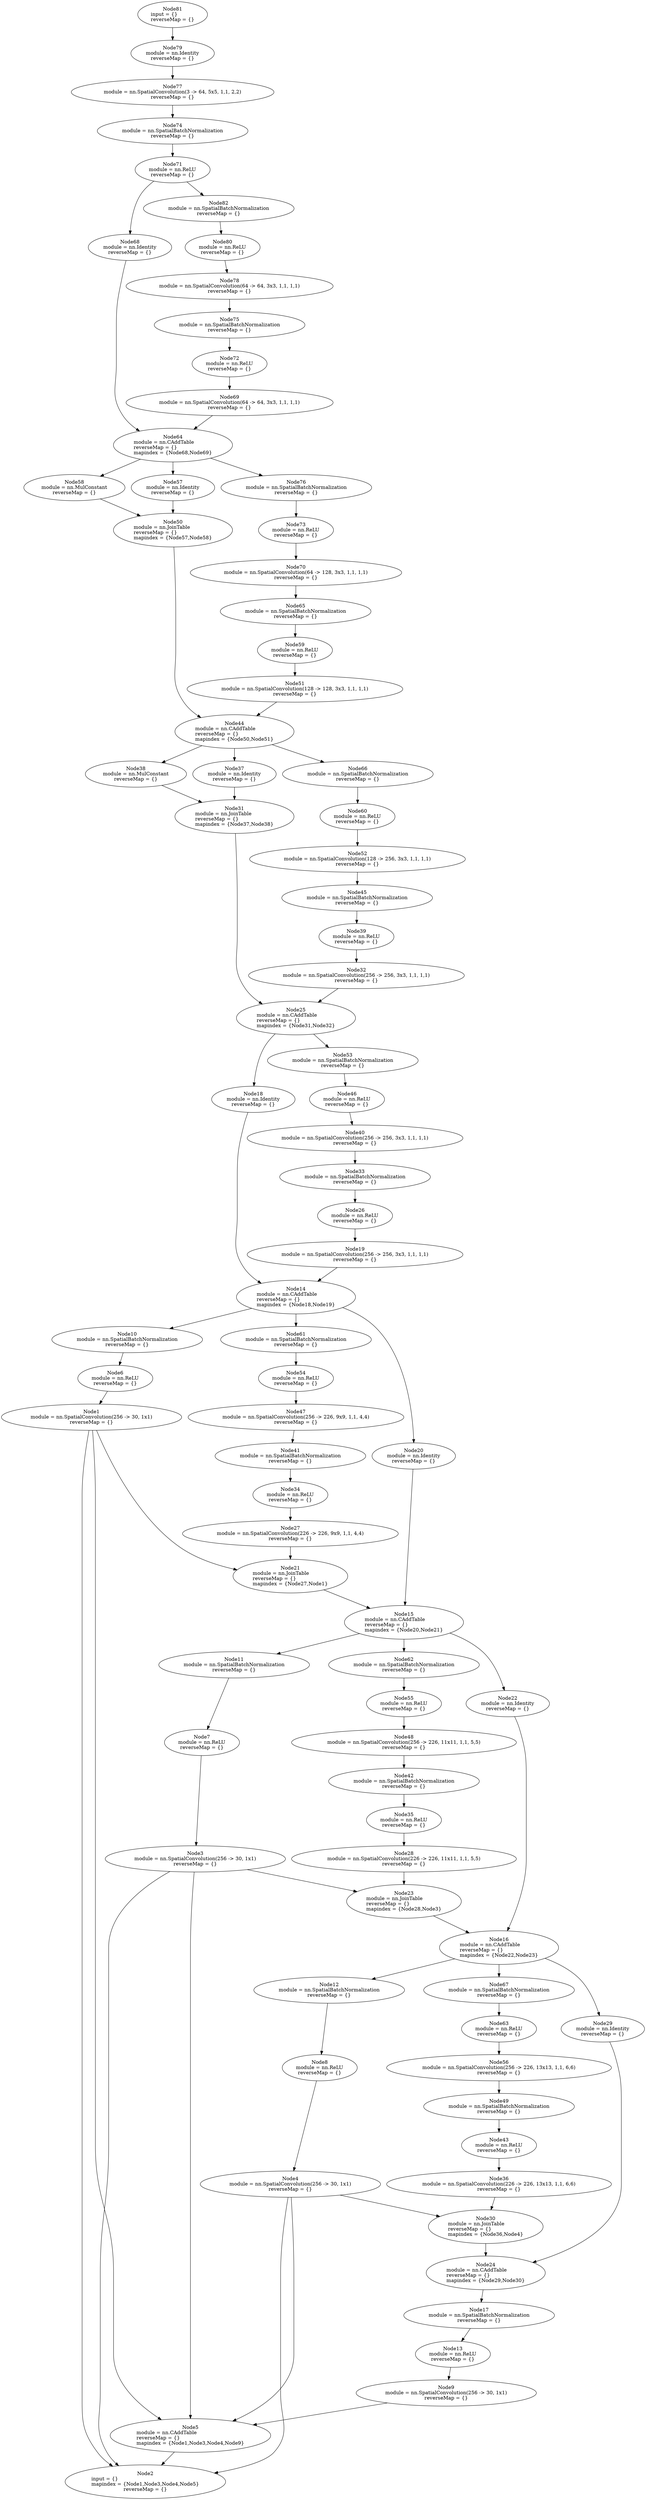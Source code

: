 digraph G {
	graph [bb="0,0,1464,7188"];
	node [label="\N",
		shape=oval
	];
	n1	 [height=1.041,
		label="Node1\nmodule = nn.SpatialConvolution(256 -> 30, 1x1)\lreverseMap = {}",
		pos="202,3110",
		tooltip="[./models/sposenet.lua]:100_",
		width=5.6242];
	n2	 [height=1.3356,
		label="Node2\ninput = {}\lmapindex = {Node1,Node3,Node4,Node5}\lreverseMap = {}",
		pos="908,48",
		tooltip="[[C]]:-1_",
		width=5.0043];
	n1 -> n2	 [pos="e,750.24,71.384 196.91,3072.2 191.28,3028.2 183,2952.4 183,2887 183,2887 183,2887 183,301 183,183.68 525.99,108.53 740.14,73.044"];
	n5	 [height=1.3356,
		label="Node5\nmodule = nn.CAddTable\lreverseMap = {}\lmapindex = {Node1,Node3,Node4,Node9}",
		pos="804,180",
		tooltip="[./models/sposenet.lua]:139_",
		width=5.0043];
	n1 -> n5	 [pos="e,639.38,199.77 207.09,3072.2 212.72,3028.2 221,2952.4 221,2887 221,2887 221,2887 221,413 221,303.93 316.93,309.63 416,264 482.49,\
233.38 560.65,213.87 629.32,201.54"];
	n21	 [height=1.3356,
		label="Node21\nmodule = nn.JoinTable\lreverseMap = {}\lmapindex = {Node27,Node1}",
		pos="655,2652",
		tooltip="[./models/sposenet.lua]:103_",
		width=3.5652];
	n1 -> n21	 [pos="e,538.26,2672 219.79,3072.4 263.41,2983.2 374.21,2760.1 403,2736 438.53,2706.2 485.07,2687 528.48,2674.7"];
	n3	 [height=1.041,
		label="Node3\nmodule = nn.SpatialConvolution(256 -> 30, 1x1)\lreverseMap = {}",
		pos="1262,1838",
		tooltip="[./models/sposenet.lua]:100_",
		width=5.6242];
	n3 -> n2	 [pos="e,1040.8,80.571 1266.5,1800.3 1272.1,1751.3 1281,1661.8 1281,1585 1281,1585 1281,1585 1281,301 1281,185.14 1155.9,118.96 1050.6,\
83.776"];
	n3 -> n5	 [pos="e,966.84,200.75 1257.5,1800.3 1251.9,1751.3 1243,1661.8 1243,1585 1243,1585 1243,1585 1243,413 1243,286.89 1099.6,229.15 976.78,\
202.82"];
	n23	 [height=1.3356,
		label="Node23\nmodule = nn.JoinTable\lreverseMap = {}\lmapindex = {Node28,Node3}",
		pos="789,1716",
		tooltip="[./models/sposenet.lua]:103_",
		width=3.5652];
	n3 -> n23	 [pos="e,894.1,1743.7 1145.1,1807.3 1071.5,1788.7 976.99,1764.7 903.82,1746.1"];
	n4	 [height=1.041,
		label="Node4\nmodule = nn.SpatialConvolution(256 -> 30, 1x1)\lreverseMap = {}",
		pos="1012,902",
		tooltip="[./models/sposenet.lua]:100_",
		width=5.6242];
	n4 -> n2	 [pos="e,965.2,93.96 1012,864.27 1012,815.21 1012,725.56 1012,649 1012,649 1012,649 1012,301 1012,225.42 1026.2,199.91 993,132 987.69,121.14 \
980.36,110.91 972.21,101.58"];
	n4 -> n5	 [pos="e,858.47,226.06 999.78,864.32 984.7,815.68 961,726.89 961,649 961,649 961,649 961,413 961,341.82 909.69,276.2 865.73,233.05"];
	n30	 [height=1.3356,
		label="Node30\nmodule = nn.JoinTable\lreverseMap = {}\lmapindex = {Node36,Node4}",
		pos="590,780",
		tooltip="[./models/sposenet.lua]:103_",
		width=3.5652];
	n4 -> n30	 [pos="e,690.96,809.71 903.87,870.25 841.63,852.55 763.58,830.36 700.89,812.53"];
	n5 -> n2	 [pos="e,870.81,95.488 840.96,132.8 848.53,123.34 856.57,113.29 864.35,103.56"];
	n6	 [height=1.041,
		label="Node6\nmodule = nn.ReLU\lreverseMap = {}",
		pos="229,3222",
		tooltip="[./models/sposenet.lua]:99_",
		width=2.4261];
	n6 -> n1	 [pos="e,211,3147.7 220.08,3184.7 217.94,3175.9 215.62,3166.5 213.38,3157.4"];
	n7	 [height=1.041,
		label="Node7\nmodule = nn.ReLU\lreverseMap = {}",
		pos="1204,2174",
		tooltip="[./models/sposenet.lua]:99_",
		width=2.4261];
	n7 -> n3	 [pos="e,1255.6,1875.6 1210.3,2136.6 1220.9,2075.6 1242.3,1952.7 1253.9,1885.5"];
	n8	 [height=1.041,
		label="Node8\nmodule = nn.ReLU\lreverseMap = {}",
		pos="949,1238",
		tooltip="[./models/sposenet.lua]:99_",
		width=2.4261];
	n8 -> n4	 [pos="e,1005.1,939.59 955.86,1200.6 967.37,1139.6 990.56,1016.7 1003.2,949.48"];
	n9	 [height=1.041,
		label="Node9\nmodule = nn.SpatialConvolution(256 -> 30, 1x1)\lreverseMap = {}",
		pos="628,302",
		tooltip="[./models/sposenet.lua]:137_",
		width=5.6242];
	n9 -> n5	 [pos="e,739.4,225.04 679.85,265.65 695.89,254.71 713.86,242.46 731.04,230.74"];
	n10	 [height=1.041,
		label="Node10\nmodule = nn.SpatialBatchNormalization\lreverseMap = {}",
		pos="256,3334",
		tooltip="[./models/sposenet.lua]:98_",
		width=4.6805];
	n10 -> n6	 [pos="e,237.95,3259.5 247.01,3296.4 244.89,3287.7 242.61,3278.4 240.4,3269.4"];
	n11	 [height=1.041,
		label="Node11\nmodule = nn.SpatialBatchNormalization\lreverseMap = {}",
		pos="1145,2398",
		tooltip="[./models/sposenet.lua]:98_",
		width=4.6805];
	n11 -> n7	 [pos="e,1194.3,2211.3 1154.7,2360.3 1164.9,2322.2 1180.8,2262.5 1191.7,2221.2"];
	n12	 [height=1.041,
		label="Node12\nmodule = nn.SpatialBatchNormalization\lreverseMap = {}",
		pos="907,1462",
		tooltip="[./models/sposenet.lua]:98_",
		width=4.6805];
	n12 -> n8	 [pos="e,942.05,1275.7 913.94,1424.3 921.11,1386.4 932.34,1327.1 940.15,1285.8"];
	n13	 [height=1.041,
		label="Node13\nmodule = nn.ReLU\lreverseMap = {}",
		pos="603,414",
		tooltip="[./models/sposenet.lua]:136_",
		width=2.4261];
	n13 -> n9	 [pos="e,619.67,339.66 611.26,376.68 613.22,368.04 615.34,358.7 617.39,349.67"];
	n14	 [height=1.3356,
		label="Node14\nmodule = nn.CAddTable\lreverseMap = {}\lmapindex = {Node18,Node19}",
		pos="665,3456",
		tooltip="[./models/sposenet.lua]:83_",
		width=3.7034];
	n14 -> n10	 [pos="e,355.79,3364.3 562.85,3425 502.77,3407.4 426.81,3385.1 365.5,3367.1"];
	n20	 [height=1.041,
		label="Node20\nmodule = nn.Identity\lreverseMap = {}",
		pos="936,2998",
		tooltip="[./models/sposenet.lua]:106_",
		width=2.6117];
	n14 -> n20	 [pos="e,937.25,3035.6 766.18,3424.4 793.83,3411.9 821.73,3394.8 842,3372 924.65,3278.8 936.77,3123.5 937.25,3046"];
	n61	 [height=1.041,
		label="Node61\nmodule = nn.SpatialBatchNormalization\lreverseMap = {}",
		pos="665,3334",
		tooltip="[./models/sposenet.lua]:90_",
		width=4.6805];
	n14 -> n61	 [pos="e,665,3371.7 665,3407.6 665,3399.1 665,3390.3 665,3381.8"];
	n15	 [height=1.3356,
		label="Node15\nmodule = nn.CAddTable\lreverseMap = {}\lmapindex = {Node20,Node21}",
		pos="789,2520",
		tooltip="[./models/sposenet.lua]:109_",
		width=3.7034];
	n15 -> n11	 [pos="e,1054.1,2429.6 885.34,2486.5 934.67,2469.9 994.68,2449.7 1044.6,2432.8"];
	n22	 [height=1.041,
		label="Node22\nmodule = nn.Identity\lreverseMap = {}",
		pos="530,2286",
		tooltip="[./models/sposenet.lua]:106_",
		width=2.6117];
	n15 -> n22	 [pos="e,542.23,2323.4 691.58,2486.9 663.27,2474.3 633.85,2457.5 611,2436 580.77,2407.6 559.28,2365.3 546.06,2333"];
	n62	 [height=1.041,
		label="Node62\nmodule = nn.SpatialBatchNormalization\lreverseMap = {}",
		pos="789,2398",
		tooltip="[./models/sposenet.lua]:90_",
		width=4.6805];
	n15 -> n62	 [pos="e,789,2435.7 789,2471.6 789,2463.1 789,2454.3 789,2445.8"];
	n16	 [height=1.3356,
		label="Node16\nmodule = nn.CAddTable\lreverseMap = {}\lmapindex = {Node22,Node23}",
		pos="543,1584",
		tooltip="[./models/sposenet.lua]:109_",
		width=3.7034];
	n16 -> n12	 [pos="e,814.59,1493.5 640.07,1551 691.02,1534.2 753.42,1513.6 805.08,1496.6"];
	n29	 [height=1.041,
		label="Node29\nmodule = nn.Identity\lreverseMap = {}",
		pos="343,1350",
		tooltip="[./models/sposenet.lua]:106_",
		width=2.6117];
	n16 -> n29	 [pos="e,339.23,1387.7 437.74,1554.2 410.18,1541.8 383.14,1524.3 365,1500 343.38,1471 338.7,1429.8 338.97,1398.1"];
	n67	 [height=1.041,
		label="Node67\nmodule = nn.SpatialBatchNormalization\lreverseMap = {}",
		pos="543,1462",
		tooltip="[./models/sposenet.lua]:90_",
		width=4.6805];
	n16 -> n67	 [pos="e,543,1499.7 543,1535.6 543,1527.1 543,1518.3 543,1509.8"];
	n17	 [height=1.041,
		label="Node17\nmodule = nn.SpatialBatchNormalization\lreverseMap = {}",
		pos="597,526",
		tooltip="[./models/sposenet.lua]:135_",
		width=4.6805];
	n17 -> n13	 [pos="e,601.01,451.47 599,488.37 599.46,479.84 599.97,470.63 600.45,461.73"];
	n18	 [height=1.041,
		label="Node18\nmodule = nn.Identity\lreverseMap = {}",
		pos="548,4026",
		tooltip="[./models/sposenet.lua]:80_",
		width=2.6117];
	n18 -> n14	 [pos="e,590.91,3496.2 543.22,3988.5 537.89,3944.6 530,3868.5 530,3803 530,3803 530,3803 530,3689 530,3622.2 514.78,3597.3 549,3540 557.52,\
3525.7 569.53,3513.3 582.63,3502.6"];
	n19	 [height=1.041,
		label="Node19\nmodule = nn.SpatialConvolution(256 -> 256, 3x3, 1,1, 1,1)\lreverseMap = {}",
		pos="801,3578",
		tooltip="[./models/sposenet.lua]:77_",
		width=6.7297];
	n19 -> n14	 [pos="e,714.91,3501 760.2,3541 748.4,3530.6 735.3,3519 722.69,3507.9"];
	n20 -> n15	 [pos="e,820.79,2566.9 936.16,2960.2 935.4,2908.8 930.42,2813.2 906,2736 887.63,2677.9 853.16,2617.5 826.38,2575.6"];
	n21 -> n15	 [pos="e,743.22,2565.4 700.37,2607 711.81,2595.9 724.2,2583.9 735.98,2572.4"];
	n22 -> n16	 [pos="e,532.8,1632.1 524.43,2248.6 518.21,2204.7 509,2128.6 509,2063 509,2063 509,2063 509,1837 509,1769.5 521.11,1692.8 530.88,1641.9"];
	n23 -> n16	 [pos="e,617.14,1624.2 715.86,1676.3 687.62,1661.4 655.16,1644.3 626.05,1628.9"];
	n24	 [height=1.3356,
		label="Node24\nmodule = nn.CAddTable\lreverseMap = {}\lmapindex = {Node29,Node30}",
		pos="590,648",
		tooltip="[./models/sposenet.lua]:109_",
		width=3.7034];
	n24 -> n17	 [pos="e,594.87,563.56 592.75,599.92 593.25,591.33 593.77,582.37 594.27,573.79"];
	n25	 [height=1.3356,
		label="Node25\nmodule = nn.CAddTable\lreverseMap = {}\lmapindex = {Node31,Node32}",
		pos="647,4260",
		tooltip="[./models/sposenet.lua]:83_",
		width=3.7034];
	n25 -> n18	 [pos="e,547.09,4063.7 596.39,4215 585.77,4203.4 575.76,4190.1 569,4176 553.74,4144.2 548.74,4104.5 547.42,4074"];
	n53	 [height=1.041,
		label="Node53\nmodule = nn.SpatialBatchNormalization\lreverseMap = {}",
		pos="747,4138",
		tooltip="[./models/sposenet.lua]:72_",
		width=4.6805];
	n25 -> n53	 [pos="e,716.93,4175.1 684.81,4213.6 693.19,4203.6 702.05,4192.9 710.38,4182.9"];
	n26	 [height=1.041,
		label="Node26\nmodule = nn.ReLU\lreverseMap = {}",
		pos="801,3690",
		tooltip="[./models/sposenet.lua]:76_",
		width=2.4261];
	n26 -> n19	 [pos="e,801,3615.8 801,3652.4 801,3643.9 801,3634.8 801,3626"];
	n27	 [height=1.041,
		label="Node27\nmodule = nn.SpatialConvolution(226 -> 226, 9x9, 1,1, 4,4)\lreverseMap = {}",
		pos="655,2774",
		tooltip="[./models/sposenet.lua]:95_",
		width=6.7297];
	n27 -> n21	 [pos="e,655,2700.5 655,2736.3 655,2728.2 655,2719.4 655,2710.7"];
	n28	 [height=1.041,
		label="Node28\nmodule = nn.SpatialConvolution(226 -> 226, 11x11, 1,1, 5,5)\lreverseMap = {}",
		pos="789,1838",
		tooltip="[./models/sposenet.lua]:95_",
		width=6.9824];
	n28 -> n23	 [pos="e,789,1764.5 789,1800.3 789,1792.2 789,1783.4 789,1774.7"];
	n29 -> n24	 [pos="e,487.99,678.98 307.36,1315 297.31,1303.6 287.38,1290.1 281,1276 253.38,1215 259,1193.9 259,1127 259,1127 259,1127 259,901 259,788.12 \
382.38,719.14 478.48,682.53"];
	n30 -> n24	 [pos="e,590,696.48 590,731.7 590,723.54 590,714.99 590,706.6"];
	n31	 [height=1.3356,
		label="Node31\nmodule = nn.JoinTable\lreverseMap = {}\lmapindex = {Node37,Node38}",
		pos="510,4840",
		tooltip="[./models/sposenet.lua]:80_",
		width=3.7034];
	n31 -> n25	 [pos="e,572.91,4300.2 510.64,4791.9 511.23,4745 512,4671 512,4607 512,4607 512,4607 512,4493 512,4426.2 496.78,4401.3 531,4344 539.52,\
4329.7 551.53,4317.3 564.63,4306.6"];
	n32	 [height=1.041,
		label="Node32\nmodule = nn.SpatialConvolution(256 -> 256, 3x3, 1,1, 1,1)\lreverseMap = {}",
		pos="783,4382",
		tooltip="[./models/sposenet.lua]:77_",
		width=6.7297];
	n32 -> n25	 [pos="e,696.91,4305 742.2,4345 730.4,4334.6 717.3,4323 704.69,4311.9"];
	n33	 [height=1.041,
		label="Node33\nmodule = nn.SpatialBatchNormalization\lreverseMap = {}",
		pos="801,3802",
		tooltip="[./models/sposenet.lua]:75_",
		width=4.6805];
	n33 -> n26	 [pos="e,801,3727.8 801,3764.4 801,3755.9 801,3746.8 801,3738"];
	n34	 [height=1.041,
		label="Node34\nmodule = nn.ReLU\lreverseMap = {}",
		pos="655,2886",
		tooltip="[./models/sposenet.lua]:94_",
		width=2.4261];
	n34 -> n27	 [pos="e,655,2811.8 655,2848.4 655,2839.9 655,2830.8 655,2822"];
	n35	 [height=1.041,
		label="Node35\nmodule = nn.ReLU\lreverseMap = {}",
		pos="789,1950",
		tooltip="[./models/sposenet.lua]:94_",
		width=2.4261];
	n35 -> n28	 [pos="e,789,1875.8 789,1912.4 789,1903.9 789,1894.8 789,1886"];
	n36	 [height=1.041,
		label="Node36\nmodule = nn.SpatialConvolution(226 -> 226, 13x13, 1,1, 6,6)\lreverseMap = {}",
		pos="539,902",
		tooltip="[./models/sposenet.lua]:95_",
		width=6.9824];
	n36 -> n30	 [pos="e,570.18,827.63 554.58,864.34 558.27,855.66 562.29,846.2 566.25,836.88"];
	n37	 [height=1.041,
		label="Node37\nmodule = nn.Identity\lreverseMap = {}",
		pos="510,4962",
		tooltip="[./models/sposenet.lua]:61_",
		width=2.6117];
	n37 -> n31	 [pos="e,510,4888.5 510,4924.3 510,4916.2 510,4907.4 510,4898.7"];
	n38	 [height=1.041,
		label="Node38\nmodule = nn.MulConstant\lreverseMap = {}",
		pos="283,4962",
		tooltip="[./models/sposenet.lua]:62_",
		width=3.1743];
	n38 -> n31	 [pos="e,435.79,4880.2 342.05,4929.8 367.89,4916.1 398.67,4899.9 426.77,4885"];
	n39	 [height=1.041,
		label="Node39\nmodule = nn.ReLU\lreverseMap = {}",
		pos="783,4494",
		tooltip="[./models/sposenet.lua]:76_",
		width=2.4261];
	n39 -> n32	 [pos="e,783,4419.8 783,4456.4 783,4447.9 783,4438.8 783,4430"];
	n40	 [height=1.041,
		label="Node40\nmodule = nn.SpatialConvolution(256 -> 256, 3x3, 1,1, 1,1)\lreverseMap = {}",
		pos="801,3914",
		tooltip="[./models/sposenet.lua]:74_",
		width=6.7297];
	n40 -> n33	 [pos="e,801,3839.8 801,3876.4 801,3867.9 801,3858.8 801,3850"];
	n41	 [height=1.041,
		label="Node41\nmodule = nn.SpatialBatchNormalization\lreverseMap = {}",
		pos="655,2998",
		tooltip="[./models/sposenet.lua]:93_",
		width=4.6805];
	n41 -> n34	 [pos="e,655,2923.8 655,2960.4 655,2951.9 655,2942.8 655,2934"];
	n42	 [height=1.041,
		label="Node42\nmodule = nn.SpatialBatchNormalization\lreverseMap = {}",
		pos="789,2062",
		tooltip="[./models/sposenet.lua]:93_",
		width=4.6805];
	n42 -> n35	 [pos="e,789,1987.8 789,2024.4 789,2015.9 789,2006.8 789,1998"];
	n43	 [height=1.041,
		label="Node43\nmodule = nn.ReLU\lreverseMap = {}",
		pos="539,1014",
		tooltip="[./models/sposenet.lua]:94_",
		width=2.4261];
	n43 -> n36	 [pos="e,539,939.84 539,976.37 539,967.93 539,958.83 539,950.01"];
	n44	 [height=1.3356,
		label="Node44\nmodule = nn.CAddTable\lreverseMap = {}\lmapindex = {Node50,Node51}",
		pos="510,5084",
		tooltip="[./models/sposenet.lua]:83_",
		width=3.7034];
	n44 -> n37	 [pos="e,510,4999.7 510,5035.6 510,5027.1 510,5018.3 510,5009.8"];
	n44 -> n38	 [pos="e,342.19,4994.3 435.99,5043.9 408.67,5029.4 377.87,5013.1 351.1,4999"];
	n66	 [height=1.041,
		label="Node66\nmodule = nn.SpatialBatchNormalization\lreverseMap = {}",
		pos="791,4962",
		tooltip="[./models/sposenet.lua]:72_",
		width=4.6805];
	n44 -> n66	 [pos="e,714.61,4995.6 594.69,5046.8 629.7,5031.9 670.23,5014.6 705.34,4999.6"];
	n45	 [height=1.041,
		label="Node45\nmodule = nn.SpatialBatchNormalization\lreverseMap = {}",
		pos="784,4606",
		tooltip="[./models/sposenet.lua]:75_",
		width=4.6805];
	n45 -> n39	 [pos="e,783.33,4531.8 783.67,4568.4 783.59,4559.9 783.51,4550.8 783.43,4542"];
	n46	 [height=1.041,
		label="Node46\nmodule = nn.ReLU\lreverseMap = {}",
		pos="783,4026",
		tooltip="[./models/sposenet.lua]:73_",
		width=2.4261];
	n46 -> n40	 [pos="e,795.03,3951.5 788.99,3988.4 790.41,3979.7 791.93,3970.4 793.4,3961.4"];
	n47	 [height=1.041,
		label="Node47\nmodule = nn.SpatialConvolution(256 -> 226, 9x9, 1,1, 4,4)\lreverseMap = {}",
		pos="665,3110",
		tooltip="[./models/sposenet.lua]:92_",
		width=6.7297];
	n47 -> n41	 [pos="e,658.35,3035.8 661.67,3072.4 660.9,3063.9 660.08,3054.8 659.27,3046"];
	n48	 [height=1.041,
		label="Node48\nmodule = nn.SpatialConvolution(256 -> 226, 11x11, 1,1, 5,5)\lreverseMap = {}",
		pos="789,2174",
		tooltip="[./models/sposenet.lua]:92_",
		width=6.9824];
	n48 -> n42	 [pos="e,789,2099.8 789,2136.4 789,2127.9 789,2118.8 789,2110"];
	n49	 [height=1.041,
		label="Node49\nmodule = nn.SpatialBatchNormalization\lreverseMap = {}",
		pos="540,1126",
		tooltip="[./models/sposenet.lua]:93_",
		width=4.6805];
	n49 -> n43	 [pos="e,539.33,1051.8 539.67,1088.4 539.59,1079.9 539.51,1070.8 539.43,1062"];
	n50	 [height=1.3356,
		label="Node50\nmodule = nn.JoinTable\lreverseMap = {}\lmapindex = {Node57,Node58}",
		pos="373,5664",
		tooltip="[./models/sposenet.lua]:80_",
		width=3.7034];
	n50 -> n44	 [pos="e,435.91,5124.2 373.64,5615.9 374.23,5569 375,5495 375,5431 375,5431 375,5431 375,5317 375,5250.2 359.78,5225.3 394,5168 402.52,\
5153.7 414.53,5141.3 427.63,5130.6"];
	n51	 [height=1.041,
		label="Node51\nmodule = nn.SpatialConvolution(128 -> 128, 3x3, 1,1, 1,1)\lreverseMap = {}",
		pos="646,5206",
		tooltip="[./models/sposenet.lua]:77_",
		width=6.7297];
	n51 -> n44	 [pos="e,559.91,5129 605.2,5169 593.4,5158.6 580.3,5147 567.69,5135.9"];
	n52	 [height=1.041,
		label="Node52\nmodule = nn.SpatialConvolution(128 -> 256, 3x3, 1,1, 1,1)\lreverseMap = {}",
		pos="785,4718",
		tooltip="[./models/sposenet.lua]:74_",
		width=6.7297];
	n52 -> n45	 [pos="e,784.33,4643.8 784.67,4680.4 784.59,4671.9 784.51,4662.8 784.43,4654"];
	n53 -> n46	 [pos="e,771.06,4063.5 758.99,4100.4 761.84,4091.7 764.92,4082.2 767.9,4073.1"];
	n54	 [height=1.041,
		label="Node54\nmodule = nn.ReLU\lreverseMap = {}",
		pos="665,3222",
		tooltip="[./models/sposenet.lua]:91_",
		width=2.4261];
	n54 -> n47	 [pos="e,665,3147.8 665,3184.4 665,3175.9 665,3166.8 665,3158"];
	n55	 [height=1.041,
		label="Node55\nmodule = nn.ReLU\lreverseMap = {}",
		pos="789,2286",
		tooltip="[./models/sposenet.lua]:91_",
		width=2.4261];
	n55 -> n48	 [pos="e,789,2211.8 789,2248.4 789,2239.9 789,2230.8 789,2222"];
	n56	 [height=1.041,
		label="Node56\nmodule = nn.SpatialConvolution(256 -> 226, 13x13, 1,1, 6,6)\lreverseMap = {}",
		pos="542,1238",
		tooltip="[./models/sposenet.lua]:92_",
		width=6.9824];
	n56 -> n49	 [pos="e,540.67,1163.8 541.33,1200.4 541.18,1191.9 541.02,1182.8 540.85,1174"];
	n57	 [height=1.041,
		label="Node57\nmodule = nn.Identity\lreverseMap = {}",
		pos="373,5786",
		tooltip="[./models/sposenet.lua]:61_",
		width=2.6117];
	n57 -> n50	 [pos="e,373,5712.5 373,5748.3 373,5740.2 373,5731.4 373,5722.7"];
	n58	 [height=1.041,
		label="Node58\nmodule = nn.MulConstant\lreverseMap = {}",
		pos="146,5786",
		tooltip="[./models/sposenet.lua]:62_",
		width=3.1743];
	n58 -> n50	 [pos="e,298.79,5704.2 205.05,5753.8 230.89,5740.1 261.67,5723.9 289.77,5709"];
	n59	 [height=1.041,
		label="Node59\nmodule = nn.ReLU\lreverseMap = {}",
		pos="646,5318",
		tooltip="[./models/sposenet.lua]:76_",
		width=2.4261];
	n59 -> n51	 [pos="e,646,5243.8 646,5280.4 646,5271.9 646,5262.8 646,5254"];
	n60	 [height=1.041,
		label="Node60\nmodule = nn.ReLU\lreverseMap = {}",
		pos="790,4840",
		tooltip="[./models/sposenet.lua]:73_",
		width=2.4261];
	n60 -> n52	 [pos="e,786.54,4755.8 788.47,4802.3 788,4790.9 787.47,4778.2 786.97,4766.2"];
	n61 -> n54	 [pos="e,665,3259.8 665,3296.4 665,3287.9 665,3278.8 665,3270"];
	n62 -> n55	 [pos="e,789,2323.8 789,2360.4 789,2351.9 789,2342.8 789,2334"];
	n63	 [height=1.041,
		label="Node63\nmodule = nn.ReLU\lreverseMap = {}",
		pos="543,1350",
		tooltip="[./models/sposenet.lua]:91_",
		width=2.4261];
	n63 -> n56	 [pos="e,542.33,1275.8 542.67,1312.4 542.59,1303.9 542.51,1294.8 542.43,1286"];
	n64	 [height=1.3356,
		label="Node64\nmodule = nn.CAddTable\lreverseMap = {}\lmapindex = {Node68,Node69}",
		pos="373,5908",
		tooltip="[./models/sposenet.lua]:83_",
		width=3.7034];
	n64 -> n57	 [pos="e,373,5823.7 373,5859.6 373,5851.1 373,5842.3 373,5833.8"];
	n64 -> n58	 [pos="e,205.19,5818.3 298.99,5867.9 271.67,5853.4 240.87,5837.1 214.1,5823"];
	n76	 [height=1.041,
		label="Node76\nmodule = nn.SpatialBatchNormalization\lreverseMap = {}",
		pos="654,5786",
		tooltip="[./models/sposenet.lua]:72_",
		width=4.6805];
	n64 -> n76	 [pos="e,577.61,5819.6 457.69,5870.8 492.7,5855.9 533.23,5838.6 568.34,5823.6"];
	n65	 [height=1.041,
		label="Node65\nmodule = nn.SpatialBatchNormalization\lreverseMap = {}",
		pos="647,5430",
		tooltip="[./models/sposenet.lua]:75_",
		width=4.6805];
	n65 -> n59	 [pos="e,646.33,5355.8 646.67,5392.4 646.59,5383.9 646.51,5374.8 646.43,5366"];
	n66 -> n60	 [pos="e,790.31,4877.8 790.69,4924.3 790.6,4912.9 790.49,4900.2 790.39,4888.2"];
	n67 -> n63	 [pos="e,543,1387.8 543,1424.4 543,1415.9 543,1406.8 543,1398"];
	n68	 [height=1.041,
		label="Node68\nmodule = nn.Identity\lreverseMap = {}",
		pos="258,6478",
		tooltip="[./models/sposenet.lua]:80_",
		width=2.6117];
	n68 -> n64	 [pos="e,302.07,5948.7 254.02,6440.5 249.58,6396.6 243,6320.5 243,6255 243,6255 243,6255 243,6141 243,6074.2 228.38,6049.7 262,5992 270.13,\
5978.1 281.62,5965.7 294.15,5955.1"];
	n69	 [height=1.041,
		label="Node69\nmodule = nn.SpatialConvolution(64 -> 64, 3x3, 1,1, 1,1)\lreverseMap = {}",
		pos="504,6030",
		tooltip="[./models/sposenet.lua]:77_",
		width=6.4533];
	n69 -> n64	 [pos="e,421.08,5953 464.7,5993 453.34,5982.6 440.72,5971 428.57,5959.9"];
	n70	 [height=1.041,
		label="Node70\nmodule = nn.SpatialConvolution(64 -> 128, 3x3, 1,1, 1,1)\lreverseMap = {}",
		pos="648,5542",
		tooltip="[./models/sposenet.lua]:74_",
		width=6.5915];
	n70 -> n65	 [pos="e,647.33,5467.8 647.67,5504.4 647.59,5495.9 647.51,5486.8 647.43,5478"];
	n71	 [height=1.041,
		label="Node71\nmodule = nn.ReLU\lreverseMap = {}",
		pos="357,6702",
		tooltip="[./models/sposenet.lua]:124_",
		width=2.4261];
	n71 -> n68	 [pos="e,256.52,6515.7 312.89,6669.2 299.96,6657.7 287.12,6643.6 279,6628 262.6,6596.4 257.71,6556.3 256.72,6525.7"];
	n82	 [height=1.041,
		label="Node82\nmodule = nn.SpatialBatchNormalization\lreverseMap = {}",
		pos="457,6590",
		tooltip="[./models/sposenet.lua]:72_",
		width=4.6805];
	n71 -> n82	 [pos="e,424.2,6627.1 388.09,6666.8 397.32,6656.6 407.55,6645.4 417.25,6634.7"];
	n72	 [height=1.041,
		label="Node72\nmodule = nn.ReLU\lreverseMap = {}",
		pos="504,6142",
		tooltip="[./models/sposenet.lua]:76_",
		width=2.4261];
	n72 -> n69	 [pos="e,504,6067.8 504,6104.4 504,6095.9 504,6086.8 504,6078"];
	n73	 [height=1.041,
		label="Node73\nmodule = nn.ReLU\lreverseMap = {}",
		pos="653,5664",
		tooltip="[./models/sposenet.lua]:73_",
		width=2.4261];
	n73 -> n70	 [pos="e,649.54,5579.8 651.47,5626.3 651,5614.9 650.47,5602.2 649.97,5590.2"];
	n74	 [height=1.041,
		label="Node74\nmodule = nn.SpatialBatchNormalization\lreverseMap = {}",
		pos="357,6814",
		tooltip="[./models/sposenet.lua]:123_",
		width=4.6805];
	n74 -> n71	 [pos="e,357,6739.8 357,6776.4 357,6767.9 357,6758.8 357,6750"];
	n75	 [height=1.041,
		label="Node75\nmodule = nn.SpatialBatchNormalization\lreverseMap = {}",
		pos="504,6254",
		tooltip="[./models/sposenet.lua]:75_",
		width=4.6805];
	n75 -> n72	 [pos="e,504,6179.8 504,6216.4 504,6207.9 504,6198.8 504,6190"];
	n76 -> n73	 [pos="e,653.31,5701.8 653.69,5748.3 653.6,5736.9 653.49,5724.2 653.39,5712.2"];
	n77	 [height=1.041,
		label="Node77\nmodule = nn.SpatialConvolution(3 -> 64, 5x5, 1,1, 2,2)\lreverseMap = {}",
		pos="357,6926",
		tooltip="[./models/sposenet.lua]:122_",
		width=6.3388];
	n77 -> n74	 [pos="e,357,6851.8 357,6888.4 357,6879.9 357,6870.8 357,6862"];
	n78	 [height=1.041,
		label="Node78\nmodule = nn.SpatialConvolution(64 -> 64, 3x3, 1,1, 1,1)\lreverseMap = {}",
		pos="504,6366",
		tooltip="[./models/sposenet.lua]:74_",
		width=6.4533];
	n78 -> n75	 [pos="e,504,6291.8 504,6328.4 504,6319.9 504,6310.8 504,6302"];
	n79	 [height=1.041,
		label="Node79\nmodule = nn.Identity\lreverseMap = {}",
		pos="357,7038",
		tooltip="[./models/sposenet.lua]:121_",
		width=2.6117];
	n79 -> n77	 [pos="e,357,6963.8 357,7000.4 357,6991.9 357,6982.8 357,6974"];
	n80	 [height=1.041,
		label="Node80\nmodule = nn.ReLU\lreverseMap = {}",
		pos="488,6478",
		tooltip="[./models/sposenet.lua]:73_",
		width=2.4261];
	n80 -> n78	 [pos="e,498.7,6403.5 493.33,6440.4 494.58,6431.7 495.94,6422.4 497.25,6413.4"];
	n81	 [height=1.041,
		label="Node81\ninput = {}\lreverseMap = {}",
		pos="357,7150",
		tooltip="[[C]]:-1_",
		width=2.1497];
	n81 -> n79	 [pos="e,357,7075.8 357,7112.4 357,7103.9 357,7094.8 357,7086"];
	n82 -> n80	 [pos="e,477.72,6515.5 467.32,6552.4 469.78,6543.7 472.43,6534.2 474.99,6525.1"];
}
